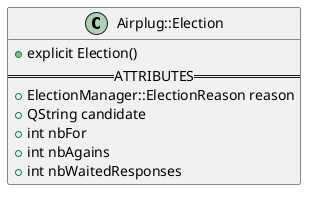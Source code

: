 @startuml(id=electionElection)

' ==== Election ====
class Airplug::Election {
  +explicit Election()
  ==ATTRIBUTES==
  +ElectionManager::ElectionReason reason
  +QString candidate
  +int nbFor
  +int nbAgains
  +int nbWaitedResponses
}

@enduml

@startuml(id=electionManager)

' ==== ElectionManager ====
class Airplug::ElectionManager {
  +explicit ElectionManager(const QString&)
  +~ElectionManager()
  ==FUNCTIONS==
  +void requestElection(ElectionReason)
  +void finishElection(ElectionReason)
  +void setNbOfNeighbor(int)
  +void processElectionRequest(ACLMessage&)
  +void processElectionAck(ACLMessage&)
  +void processFinishElection(ACLMessage&)
  ==SIGNALS==
  +void signalSendElectionMessage(Message&)
  +void signalWinElection(ElectionReason)
  ==ATTRIBUTES==
  -class Private
  -Private* d
}

class ElectionManager::Private {
  +Private()
  +~Private()
  ==ATTRIBUTES==
  QString siteID
  int nbNeighbor
  QHash<ElectionReason, Election> ongoingElection
}

enum ElectionManager::ElectionReason {
  Snapshot = 0
}

@enduml

@startuml(id=electionLinks)

namespace Airplug {
  ElectionManager *-- ElectionManager::Private
}

@enduml
